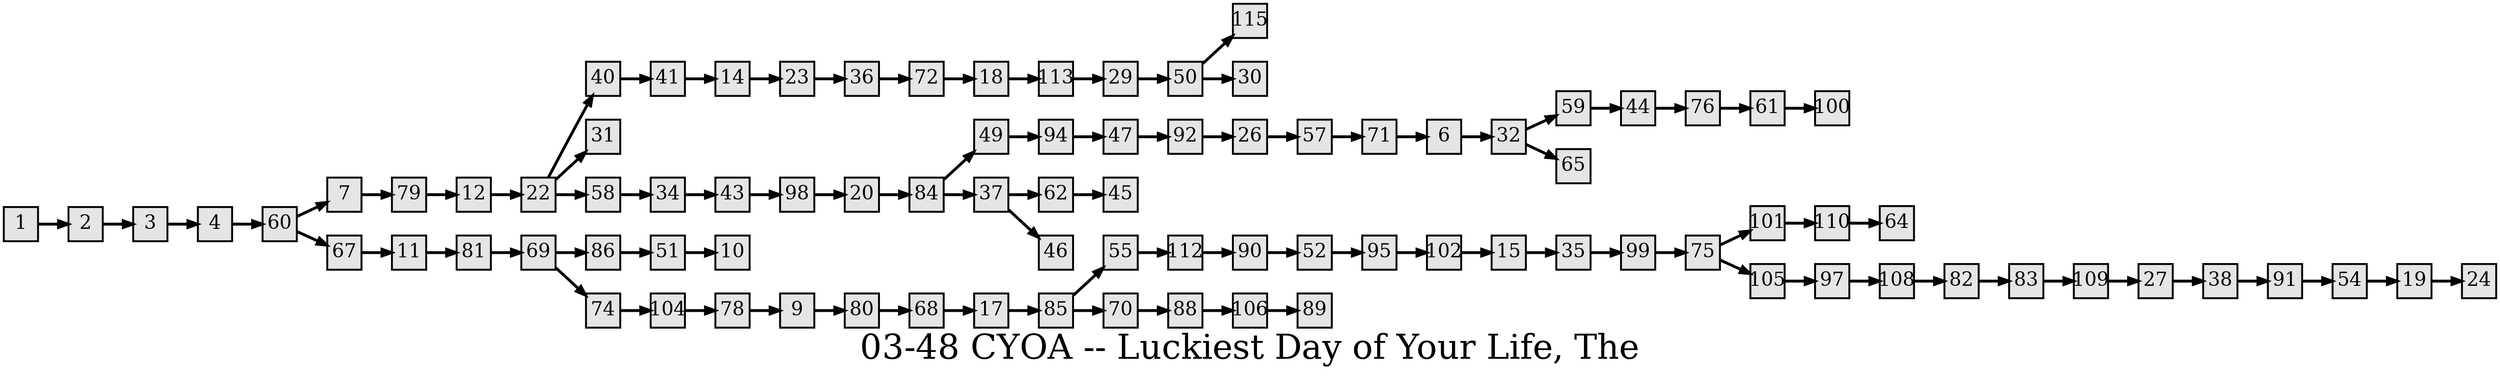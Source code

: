 digraph g{
  graph [ label="03-48 CYOA -- Luckiest Day of Your Life, The" rankdir=LR, ordering=out, fontsize=36, nodesep="0.35", ranksep="0.45"];
  node  [shape=rect, penwidth=2, fontsize=20, style=filled, fillcolor=grey90, margin="0,0", labelfloat=true, regular=true, fixedsize=true];
  edge  [labelfloat=true, penwidth=3, fontsize=12];

  1 -> 2;
  2 -> 3;
  3 -> 4;
  4 -> 60;
  6 -> 32;
  7 -> 79;
  9 -> 80;
  11 -> 81;
  12 -> 22;
  14 -> 23;
  15 -> 35;
  17 -> 85;
  18 -> 113;
  19 -> 24;
  20 -> 84;
  22 -> 40;
  22 -> 31;
  22 -> 58;
  23 -> 36;
  26 -> 57;
  27 -> 38;
  29 -> 50;
  32 -> 59;
  32 -> 65;
  34 -> 43;
  35 -> 99;
  36 -> 72;
  37 -> 62;
  37 -> 46;
  38 -> 91;
  40 -> 41;
  41 -> 14;
  43 -> 98;
  44 -> 76;
  47 -> 92;
  49 -> 94;
  50 -> 115;
  50 -> 30;
  51 -> 10;
  52 -> 95;
  54 -> 19;
  55 -> 112;
  57 -> 71;
  58 -> 34;
  59 -> 44;
  60 -> 7;
  60 -> 67;
  61 -> 100;
  62 -> 45;
  67 -> 11;
  68 -> 17;
  69 -> 86;
  69 -> 74;
  70 -> 88;
  71 -> 6;
  72 -> 18;
  74 -> 104;
  75 -> 101;
  75 -> 105;
  76 -> 61;
  78 -> 9;
  79 -> 12;
  80 -> 68;
  81 -> 69;
  82 -> 83;
  83 -> 109;
  84 -> 49;
  84 -> 37;
  85 -> 55;
  85 -> 70;
  86 -> 51;
  88 -> 106;
  90 -> 52;
  91 -> 54;
  92 -> 26;
  94 -> 47;
  95 -> 102;
  97 -> 108;
  98 -> 20;
  99 -> 75;
  101 -> 110;
  102 -> 15;
  104 -> 78;
  105 -> 97;
  106 -> 89;
  108 -> 82;
  109 -> 27;
  110 -> 64;
  112 -> 90;
  113 -> 29;
}


